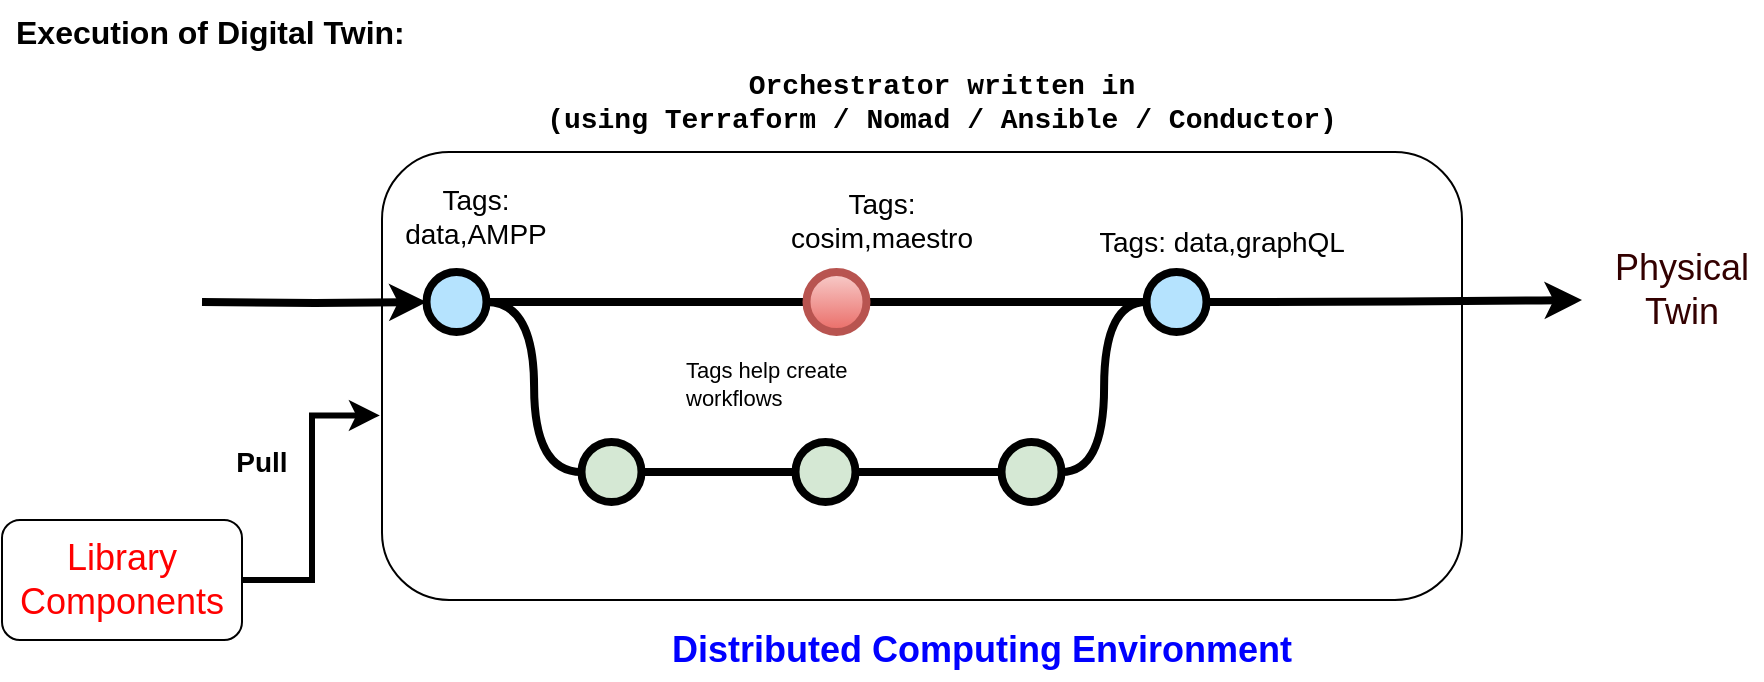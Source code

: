 <mxfile version="15.8.7" type="device" pages="3"><diagram id="yPxyJZ8AM_hMuL3Unpa9" name="execution Component"><mxGraphModel dx="772" dy="541" grid="1" gridSize="10" guides="1" tooltips="1" connect="1" arrows="1" fold="1" page="1" pageScale="1" pageWidth="1100" pageHeight="850" math="0" shadow="0"><root><mxCell id="0"/><mxCell id="1" parent="0"/><mxCell id="NrgsUC7-HBZUlWvRqjiX-2" value="" style="rounded=1;whiteSpace=wrap;html=1;" parent="1" vertex="1"><mxGeometry x="240" y="136" width="540" height="224" as="geometry"/></mxCell><mxCell id="uWUnNED6HEl2aK5fdaIb-8" value="" style="edgeStyle=orthogonalEdgeStyle;rounded=0;html=1;jettySize=auto;orthogonalLoop=1;plain-blue;endArrow=none;endFill=0;strokeWidth=4;strokeColor=#000000;entryX=0;entryY=0.5;entryDx=0;entryDy=0;entryPerimeter=0;" parent="1" source="uWUnNED6HEl2aK5fdaIb-10" target="9hBKPDzoitwpIBdzFDQ7-16" edge="1"><mxGeometry x="292.25" y="211" as="geometry"><mxPoint x="442.25" y="211" as="targetPoint"/></mxGeometry></mxCell><mxCell id="uWUnNED6HEl2aK5fdaIb-9" style="edgeStyle=orthogonalEdgeStyle;curved=1;rounded=0;html=1;exitX=1;exitY=0.5;exitPerimeter=0;entryX=0;entryY=0.5;entryPerimeter=0;endArrow=none;endFill=0;jettySize=auto;orthogonalLoop=1;strokeWidth=4;fontSize=15;" parent="1" source="uWUnNED6HEl2aK5fdaIb-10" target="uWUnNED6HEl2aK5fdaIb-15" edge="1"><mxGeometry relative="1" as="geometry"/></mxCell><mxCell id="uWUnNED6HEl2aK5fdaIb-10" value="" style="verticalLabelPosition=bottom;verticalAlign=top;html=1;strokeWidth=4;shape=mxgraph.flowchart.on-page_reference;plain-blue;gradientColor=none;fillColor=#B5E3Fe;strokeColor=#000000;" parent="1" vertex="1"><mxGeometry x="262.25" y="196" width="30" height="30" as="geometry"/></mxCell><mxCell id="uWUnNED6HEl2aK5fdaIb-80" value="" style="edgeStyle=orthogonalEdgeStyle;curved=1;rounded=0;orthogonalLoop=1;jettySize=auto;html=1;endArrow=classic;endFill=1;strokeWidth=4;" parent="1" source="uWUnNED6HEl2aK5fdaIb-11" edge="1"><mxGeometry relative="1" as="geometry"><mxPoint x="840" y="210" as="targetPoint"/></mxGeometry></mxCell><mxCell id="uWUnNED6HEl2aK5fdaIb-11" value="" style="verticalLabelPosition=bottom;verticalAlign=top;html=1;strokeWidth=4;shape=mxgraph.flowchart.on-page_reference;plain-blue;gradientColor=none;strokeColor=#000000;fillColor=#B5E3FE;" parent="1" vertex="1"><mxGeometry x="622.25" y="196" width="30" height="30" as="geometry"/></mxCell><mxCell id="uWUnNED6HEl2aK5fdaIb-12" value="" style="edgeStyle=orthogonalEdgeStyle;rounded=0;html=1;jettySize=auto;orthogonalLoop=1;strokeWidth=4;endArrow=classic;endFill=1;" parent="1" target="uWUnNED6HEl2aK5fdaIb-10" edge="1"><mxGeometry x="192.25" y="211" as="geometry"><mxPoint x="150" y="211" as="sourcePoint"/></mxGeometry></mxCell><mxCell id="uWUnNED6HEl2aK5fdaIb-13" value="Orchestrator written in&lt;br&gt;(using Terraform / Nomad / Ansible / Conductor)" style="text;html=1;strokeColor=none;fillColor=none;align=center;verticalAlign=middle;whiteSpace=wrap;overflow=hidden;fontSize=14;fontStyle=1;fontFamily=Courier New;" parent="1" vertex="1"><mxGeometry x="320" y="90" width="400" height="42" as="geometry"/></mxCell><mxCell id="uWUnNED6HEl2aK5fdaIb-14" style="edgeStyle=orthogonalEdgeStyle;curved=1;rounded=0;html=1;exitX=1;exitY=0.5;exitPerimeter=0;endArrow=none;endFill=0;jettySize=auto;orthogonalLoop=1;strokeWidth=4;fontSize=15;" parent="1" source="uWUnNED6HEl2aK5fdaIb-15" target="uWUnNED6HEl2aK5fdaIb-17" edge="1"><mxGeometry relative="1" as="geometry"/></mxCell><mxCell id="uWUnNED6HEl2aK5fdaIb-15" value="" style="verticalLabelPosition=bottom;verticalAlign=top;html=1;strokeWidth=4;shape=mxgraph.flowchart.on-page_reference;plain-purple;gradientColor=none;strokeColor=#000000;fillColor=#D5E8D4;" parent="1" vertex="1"><mxGeometry x="339.75" y="281" width="30" height="30" as="geometry"/></mxCell><mxCell id="uWUnNED6HEl2aK5fdaIb-16" style="edgeStyle=orthogonalEdgeStyle;curved=1;rounded=0;html=1;exitX=1;exitY=0.5;exitPerimeter=0;entryX=0;entryY=0.5;entryPerimeter=0;endArrow=none;endFill=0;jettySize=auto;orthogonalLoop=1;strokeWidth=4;fontSize=15;" parent="1" source="uWUnNED6HEl2aK5fdaIb-17" target="uWUnNED6HEl2aK5fdaIb-19" edge="1"><mxGeometry relative="1" as="geometry"/></mxCell><mxCell id="uWUnNED6HEl2aK5fdaIb-17" value="" style="verticalLabelPosition=bottom;verticalAlign=top;html=1;strokeWidth=4;shape=mxgraph.flowchart.on-page_reference;plain-purple;gradientColor=none;strokeColor=#000000;fillColor=#D5E8D4;" parent="1" vertex="1"><mxGeometry x="446.75" y="281" width="30" height="30" as="geometry"/></mxCell><mxCell id="uWUnNED6HEl2aK5fdaIb-18" style="edgeStyle=orthogonalEdgeStyle;curved=1;rounded=0;html=1;exitX=1;exitY=0.5;exitPerimeter=0;entryX=0;entryY=0.5;entryPerimeter=0;endArrow=none;endFill=0;jettySize=auto;orthogonalLoop=1;strokeWidth=4;fontSize=15;" parent="1" source="uWUnNED6HEl2aK5fdaIb-19" target="uWUnNED6HEl2aK5fdaIb-11" edge="1"><mxGeometry relative="1" as="geometry"/></mxCell><mxCell id="uWUnNED6HEl2aK5fdaIb-19" value="" style="verticalLabelPosition=bottom;verticalAlign=top;html=1;strokeWidth=4;shape=mxgraph.flowchart.on-page_reference;plain-purple;gradientColor=none;strokeColor=#000000;fillColor=#D5E8D4;" parent="1" vertex="1"><mxGeometry x="549.75" y="281" width="30" height="30" as="geometry"/></mxCell><mxCell id="uWUnNED6HEl2aK5fdaIb-101" value="Tags: data,graphQL" style="text;html=1;strokeColor=none;fillColor=none;align=center;verticalAlign=middle;whiteSpace=wrap;overflow=hidden;fontSize=14;" parent="1" vertex="1"><mxGeometry x="590.25" y="170" width="139.75" height="20" as="geometry"/></mxCell><mxCell id="uWUnNED6HEl2aK5fdaIb-103" value="Tags: data,AMPP" style="text;html=1;strokeColor=none;fillColor=none;align=center;verticalAlign=middle;whiteSpace=wrap;overflow=hidden;fontSize=14;" parent="1" vertex="1"><mxGeometry x="243" y="148" width="87.75" height="40" as="geometry"/></mxCell><mxCell id="fSnZ5vnYTslC5NarKmr_-8" value="&lt;span style=&quot;text-align: center ; font-size: 11px&quot;&gt;Tags help create workflows&lt;/span&gt;" style="text;html=1;strokeColor=none;fillColor=none;align=left;verticalAlign=middle;whiteSpace=wrap;overflow=hidden;fontSize=11;fontStyle=0;fontColor=#000000;" parent="1" vertex="1"><mxGeometry x="390" y="233" width="120" height="38" as="geometry"/></mxCell><UserObject label="Execution of Digital Twin:" id="9hBKPDzoitwpIBdzFDQ7-2"><mxCell style="text;whiteSpace=wrap;html=1;fontStyle=1;fontSize=16;" parent="1" vertex="1"><mxGeometry x="54.5" y="60" width="427.75" height="40" as="geometry"/></mxCell></UserObject><mxCell id="9hBKPDzoitwpIBdzFDQ7-21" value="" style="edgeStyle=orthogonalEdgeStyle;rounded=0;orthogonalLoop=1;jettySize=auto;html=1;fontSize=15;endArrow=none;endFill=0;strokeWidth=4;entryX=0;entryY=0.5;entryDx=0;entryDy=0;entryPerimeter=0;" parent="1" source="9hBKPDzoitwpIBdzFDQ7-16" target="uWUnNED6HEl2aK5fdaIb-11" edge="1"><mxGeometry relative="1" as="geometry"><mxPoint x="560.25" y="211" as="targetPoint"/></mxGeometry></mxCell><mxCell id="9hBKPDzoitwpIBdzFDQ7-16" value="" style="verticalLabelPosition=bottom;verticalAlign=top;html=1;strokeWidth=4;shape=mxgraph.flowchart.on-page_reference;plain-blue;gradientColor=#EA6B66;strokeColor=#B85450;fillColor=#F8CECC;" parent="1" vertex="1"><mxGeometry x="452.25" y="196" width="30" height="30" as="geometry"/></mxCell><mxCell id="9hBKPDzoitwpIBdzFDQ7-61" value="Tags: cosim,maestro" style="text;html=1;strokeColor=none;fillColor=none;align=center;verticalAlign=middle;whiteSpace=wrap;overflow=hidden;fontSize=14;" parent="1" vertex="1"><mxGeometry x="428.5" y="150" width="121.5" height="40" as="geometry"/></mxCell><mxCell id="NrgsUC7-HBZUlWvRqjiX-3" value="&lt;font style=&quot;font-size: 18px&quot; color=&quot;#0000ff&quot;&gt;&lt;b&gt;Distributed Computing Environment&lt;/b&gt;&lt;/font&gt;" style="text;html=1;strokeColor=none;fillColor=none;align=center;verticalAlign=middle;whiteSpace=wrap;rounded=0;" parent="1" vertex="1"><mxGeometry x="339.75" y="370" width="400" height="30" as="geometry"/></mxCell><mxCell id="NrgsUC7-HBZUlWvRqjiX-6" style="edgeStyle=orthogonalEdgeStyle;rounded=0;orthogonalLoop=1;jettySize=auto;html=1;entryX=-0.002;entryY=0.588;entryDx=0;entryDy=0;entryPerimeter=0;fontSize=18;fontColor=#FF0000;endArrow=classic;endFill=1;strokeWidth=3;" parent="1" source="NrgsUC7-HBZUlWvRqjiX-5" target="NrgsUC7-HBZUlWvRqjiX-2" edge="1"><mxGeometry relative="1" as="geometry"/></mxCell><mxCell id="NrgsUC7-HBZUlWvRqjiX-5" value="&lt;font color=&quot;#ff0000&quot;&gt;Library Components&lt;/font&gt;" style="rounded=1;whiteSpace=wrap;html=1;fontSize=18;fontColor=#0000FF;" parent="1" vertex="1"><mxGeometry x="50" y="320" width="120" height="60" as="geometry"/></mxCell><mxCell id="NrgsUC7-HBZUlWvRqjiX-7" value="&lt;b&gt;&lt;font style=&quot;font-size: 14px&quot;&gt;Pull&lt;/font&gt;&lt;/b&gt;" style="text;html=1;strokeColor=none;fillColor=none;align=center;verticalAlign=middle;whiteSpace=wrap;overflow=hidden;fontSize=14;" parent="1" vertex="1"><mxGeometry x="160" y="271" width="40" height="40" as="geometry"/></mxCell><mxCell id="NrgsUC7-HBZUlWvRqjiX-8" value="&lt;font color=&quot;#330000&quot; style=&quot;font-size: 18px&quot;&gt;Physical Twin&lt;/font&gt;" style="text;html=1;strokeColor=none;fillColor=none;align=center;verticalAlign=middle;whiteSpace=wrap;rounded=0;fontSize=14;fontColor=#FF0000;" parent="1" vertex="1"><mxGeometry x="850" y="190" width="80" height="30" as="geometry"/></mxCell></root></mxGraphModel></diagram><diagram id="JW2ZAgHpCcm-6gRiAgoh" name="architecture"><mxGraphModel dx="772" dy="541" grid="1" gridSize="10" guides="1" tooltips="1" connect="1" arrows="1" fold="1" page="1" pageScale="1" pageWidth="1100" pageHeight="850" math="0" shadow="0"><root><mxCell id="fnksjYB8LZEAl9HAS5iv-0"/><mxCell id="fnksjYB8LZEAl9HAS5iv-1" parent="fnksjYB8LZEAl9HAS5iv-0"/><mxCell id="qzoGhrp3OXSQq3Hzglfl-2" value="" style="ellipse;shape=cloud;whiteSpace=wrap;html=1;fontSize=18;fillColor=#fff2cc;strokeColor=#d6b656;opacity=60;" parent="fnksjYB8LZEAl9HAS5iv-1" vertex="1"><mxGeometry x="130" y="216.3" width="760" height="132.77" as="geometry"/></mxCell><mxCell id="fnksjYB8LZEAl9HAS5iv-10" value="" style="rounded=1;whiteSpace=wrap;html=1;dashed=1;" parent="fnksjYB8LZEAl9HAS5iv-1" vertex="1"><mxGeometry x="770" y="600" width="130" height="70" as="geometry"/></mxCell><mxCell id="fnksjYB8LZEAl9HAS5iv-2" value="Gateway&lt;br&gt;(Traefik)" style="rounded=1;whiteSpace=wrap;html=1;" parent="fnksjYB8LZEAl9HAS5iv-1" vertex="1"><mxGeometry x="360" y="400" width="100" height="50" as="geometry"/></mxCell><mxCell id="fnksjYB8LZEAl9HAS5iv-4" value="" style="rounded=1;whiteSpace=wrap;html=1;dashed=1;" parent="fnksjYB8LZEAl9HAS5iv-1" vertex="1"><mxGeometry x="690" y="360" width="210" height="180" as="geometry"/></mxCell><mxCell id="fnksjYB8LZEAl9HAS5iv-16" style="edgeStyle=orthogonalEdgeStyle;rounded=0;orthogonalLoop=1;jettySize=auto;html=1;endArrow=classic;endFill=1;" parent="fnksjYB8LZEAl9HAS5iv-1" source="fnksjYB8LZEAl9HAS5iv-5" target="fnksjYB8LZEAl9HAS5iv-13" edge="1"><mxGeometry relative="1" as="geometry"/></mxCell><mxCell id="fnksjYB8LZEAl9HAS5iv-5" value="Time Series (InfluxDB)" style="shape=cylinder3;whiteSpace=wrap;html=1;boundedLbl=1;backgroundOutline=1;size=15;" parent="fnksjYB8LZEAl9HAS5iv-1" vertex="1"><mxGeometry x="810" y="450" width="60" height="80" as="geometry"/></mxCell><mxCell id="fnksjYB8LZEAl9HAS5iv-11" value="&lt;div&gt;&lt;span&gt;&lt;font face=&quot;helvetica&quot;&gt;Data&lt;/font&gt;&lt;/span&gt;&lt;/div&gt;" style="text;whiteSpace=wrap;html=1;align=center;" parent="fnksjYB8LZEAl9HAS5iv-1" vertex="1"><mxGeometry x="900" y="425" width="70" height="30" as="geometry"/></mxCell><mxCell id="fnksjYB8LZEAl9HAS5iv-12" value="&lt;div&gt;&lt;span&gt;&lt;font face=&quot;helvetica&quot;&gt;Visualization&lt;/font&gt;&lt;/span&gt;&lt;/div&gt;" style="text;whiteSpace=wrap;html=1;align=center;" parent="fnksjYB8LZEAl9HAS5iv-1" vertex="1"><mxGeometry x="920" y="610" width="70" height="30" as="geometry"/></mxCell><mxCell id="fnksjYB8LZEAl9HAS5iv-13" value="Dashboards (Grafana)" style="rounded=0;whiteSpace=wrap;html=1;" parent="fnksjYB8LZEAl9HAS5iv-1" vertex="1"><mxGeometry x="805.5" y="620" width="69" height="40" as="geometry"/></mxCell><mxCell id="fnksjYB8LZEAl9HAS5iv-22" style="edgeStyle=orthogonalEdgeStyle;rounded=0;orthogonalLoop=1;jettySize=auto;html=1;exitX=1;exitY=0.5;exitDx=0;exitDy=0;entryX=0;entryY=0.5;entryDx=0;entryDy=0;entryPerimeter=0;endArrow=none;endFill=0;" parent="fnksjYB8LZEAl9HAS5iv-1" source="fnksjYB8LZEAl9HAS5iv-14" target="fnksjYB8LZEAl9HAS5iv-5" edge="1"><mxGeometry relative="1" as="geometry"/></mxCell><mxCell id="fnksjYB8LZEAl9HAS5iv-14" value="Data Comm Gateway&lt;br&gt;(Telegraf)" style="rounded=0;whiteSpace=wrap;html=1;" parent="fnksjYB8LZEAl9HAS5iv-1" vertex="1"><mxGeometry x="710" y="460" width="70" height="60" as="geometry"/></mxCell><mxCell id="fnksjYB8LZEAl9HAS5iv-19" value="" style="endArrow=none;html=1;rounded=0;entryX=0;entryY=0.5;entryDx=0;entryDy=0;" parent="fnksjYB8LZEAl9HAS5iv-1" target="fnksjYB8LZEAl9HAS5iv-13" edge="1"><mxGeometry width="50" height="50" relative="1" as="geometry"><mxPoint x="460" y="450" as="sourcePoint"/><mxPoint x="770" y="450" as="targetPoint"/></mxGeometry></mxCell><mxCell id="fnksjYB8LZEAl9HAS5iv-20" value="" style="endArrow=none;html=1;rounded=0;" parent="fnksjYB8LZEAl9HAS5iv-1" target="fnksjYB8LZEAl9HAS5iv-14" edge="1"><mxGeometry width="50" height="50" relative="1" as="geometry"><mxPoint x="460" y="440" as="sourcePoint"/><mxPoint x="805.5" y="630" as="targetPoint"/></mxGeometry></mxCell><mxCell id="fnksjYB8LZEAl9HAS5iv-23" value="&lt;div&gt;&lt;span&gt;&lt;font face=&quot;helvetica&quot;&gt;vis.&amp;lt;domain&amp;gt;&lt;/font&gt;&lt;/span&gt;&lt;/div&gt;" style="text;whiteSpace=wrap;html=1;align=center;rotation=0;" parent="fnksjYB8LZEAl9HAS5iv-1" vertex="1"><mxGeometry x="559.33" y="536.5" width="80" height="30" as="geometry"/></mxCell><mxCell id="fnksjYB8LZEAl9HAS5iv-24" value="&lt;div&gt;&lt;span&gt;&lt;font face=&quot;helvetica&quot;&gt;data.&amp;lt;domain&amp;gt;&lt;/font&gt;&lt;/span&gt;&lt;/div&gt;" style="text;whiteSpace=wrap;html=1;align=center;rotation=10;" parent="fnksjYB8LZEAl9HAS5iv-1" vertex="1"><mxGeometry x="590" y="441" width="85" height="30" as="geometry"/></mxCell><mxCell id="fnksjYB8LZEAl9HAS5iv-26" value="Graph (Dgraph)" style="shape=cylinder3;whiteSpace=wrap;html=1;boundedLbl=1;backgroundOutline=1;size=15;" parent="fnksjYB8LZEAl9HAS5iv-1" vertex="1"><mxGeometry x="750" y="370" width="60" height="80" as="geometry"/></mxCell><mxCell id="fnksjYB8LZEAl9HAS5iv-43" value="" style="group" parent="fnksjYB8LZEAl9HAS5iv-1" vertex="1" connectable="0"><mxGeometry x="460" y="130" width="150" height="66" as="geometry"/></mxCell><mxCell id="fnksjYB8LZEAl9HAS5iv-3" value="" style="rounded=1;whiteSpace=wrap;html=1;" parent="fnksjYB8LZEAl9HAS5iv-43" vertex="1"><mxGeometry y="30" width="110" height="28.93" as="geometry"/></mxCell><mxCell id="fnksjYB8LZEAl9HAS5iv-41" value="&lt;span style=&quot;color: rgb(0, 0, 0); font-family: helvetica; font-size: 12px; font-style: normal; font-weight: 400; letter-spacing: normal; text-align: center; text-indent: 0px; text-transform: none; word-spacing: 0px; background-color: rgb(248, 249, 250); display: inline; float: none;&quot;&gt;Security (RBAC)&lt;/span&gt;" style="text;whiteSpace=wrap;html=1;" parent="fnksjYB8LZEAl9HAS5iv-43" vertex="1"><mxGeometry x="8.5" y="30" width="110" height="35.357" as="geometry"/></mxCell><mxCell id="XcfuFC3MEcTws3B5Xx70-11" value="" style="endArrow=none;html=1;rounded=0;" parent="fnksjYB8LZEAl9HAS5iv-43" target="fnksjYB8LZEAl9HAS5iv-26" edge="1"><mxGeometry width="50" height="50" relative="1" as="geometry"><mxPoint x="60" y="58.93" as="sourcePoint"/><mxPoint x="310" y="102.79" as="targetPoint"/></mxGeometry></mxCell><mxCell id="XcfuFC3MEcTws3B5Xx70-16" value="&lt;div&gt;&lt;span&gt;&lt;font face=&quot;helvetica&quot;&gt;/files&lt;/font&gt;&lt;/span&gt;&lt;/div&gt;" style="text;whiteSpace=wrap;html=1;align=center;rotation=0;" parent="fnksjYB8LZEAl9HAS5iv-43" vertex="1"><mxGeometry x="108" y="-10" width="50" height="30" as="geometry"/></mxCell><mxCell id="fnksjYB8LZEAl9HAS5iv-33" value="" style="rounded=1;whiteSpace=wrap;html=1;" parent="fnksjYB8LZEAl9HAS5iv-1" vertex="1"><mxGeometry x="690" y="140" width="140" height="49" as="geometry"/></mxCell><mxCell id="fnksjYB8LZEAl9HAS5iv-40" value="&lt;div style=&quot;text-align: center&quot;&gt;&lt;span style=&quot;font-family: &amp;#34;helvetica&amp;#34;&quot;&gt;Execution Orchestrator&lt;/span&gt;&lt;/div&gt;&lt;span style=&quot;color: rgb(0 , 0 , 0) ; font-family: &amp;#34;helvetica&amp;#34; ; font-size: 12px ; font-style: normal ; font-weight: 400 ; letter-spacing: normal ; text-indent: 0px ; text-transform: none ; word-spacing: 0px ; background-color: rgb(248 , 249 , 250) ; display: inline ; float: none&quot;&gt;&lt;div style=&quot;text-align: center&quot;&gt;(Terraform, Nomad, Ansible)&lt;/div&gt;&lt;/span&gt;" style="text;whiteSpace=wrap;html=1;" parent="fnksjYB8LZEAl9HAS5iv-1" vertex="1"><mxGeometry x="690" y="139.5" width="140" height="30" as="geometry"/></mxCell><mxCell id="fnksjYB8LZEAl9HAS5iv-44" value="" style="group" parent="fnksjYB8LZEAl9HAS5iv-1" vertex="1" connectable="0"><mxGeometry x="580" y="160" width="320" height="72.77" as="geometry"/></mxCell><mxCell id="fnksjYB8LZEAl9HAS5iv-29" value="" style="rounded=1;whiteSpace=wrap;html=1;" parent="fnksjYB8LZEAl9HAS5iv-44" vertex="1"><mxGeometry width="60" height="30" as="geometry"/></mxCell><mxCell id="fnksjYB8LZEAl9HAS5iv-39" value="&lt;span style=&quot;color: rgb(0, 0, 0); font-family: helvetica; font-size: 12px; font-style: normal; font-weight: 400; letter-spacing: normal; text-align: center; text-indent: 0px; text-transform: none; word-spacing: 0px; background-color: rgb(248, 249, 250); display: inline; float: none;&quot;&gt;Library&lt;/span&gt;" style="text;whiteSpace=wrap;html=1;" parent="fnksjYB8LZEAl9HAS5iv-44" vertex="1"><mxGeometry x="10.0" y="3.67" width="60" height="16.667" as="geometry"/></mxCell><mxCell id="XcfuFC3MEcTws3B5Xx70-0" value="React App, codemirror, commander and Static Assets&lt;br&gt;(serve utility)" style="rounded=0;whiteSpace=wrap;html=1;" parent="fnksjYB8LZEAl9HAS5iv-1" vertex="1"><mxGeometry x="487.5" y="620" width="190" height="50" as="geometry"/></mxCell><mxCell id="XcfuFC3MEcTws3B5Xx70-1" value="" style="endArrow=none;html=1;rounded=0;entryX=0.5;entryY=0;entryDx=0;entryDy=0;" parent="fnksjYB8LZEAl9HAS5iv-1" target="XcfuFC3MEcTws3B5Xx70-0" edge="1"><mxGeometry width="50" height="50" relative="1" as="geometry"><mxPoint x="437" y="450" as="sourcePoint"/><mxPoint x="782.5" y="640" as="targetPoint"/></mxGeometry></mxCell><mxCell id="XcfuFC3MEcTws3B5Xx70-2" value="&lt;div&gt;&lt;span&gt;&lt;font face=&quot;helvetica&quot;&gt;&amp;lt;domain&amp;gt;&lt;/font&gt;&lt;/span&gt;&lt;/div&gt;" style="text;whiteSpace=wrap;html=1;align=center;rotation=0;" parent="fnksjYB8LZEAl9HAS5iv-1" vertex="1"><mxGeometry x="430" y="540" width="80" height="30" as="geometry"/></mxCell><mxCell id="XcfuFC3MEcTws3B5Xx70-3" value="" style="endArrow=none;html=1;rounded=0;" parent="fnksjYB8LZEAl9HAS5iv-1" edge="1"><mxGeometry width="50" height="50" relative="1" as="geometry"><mxPoint x="460" y="403.07" as="sourcePoint"/><mxPoint x="510" y="190" as="targetPoint"/></mxGeometry></mxCell><mxCell id="XcfuFC3MEcTws3B5Xx70-4" value="&lt;div&gt;&lt;span&gt;&lt;font face=&quot;helvetica&quot;&gt;auth.&amp;lt;domain&amp;gt;&lt;/font&gt;&lt;/span&gt;&lt;/div&gt;" style="text;whiteSpace=wrap;html=1;align=center;rotation=-70;" parent="fnksjYB8LZEAl9HAS5iv-1" vertex="1"><mxGeometry x="440" y="221.873" width="85" height="35.357" as="geometry"/></mxCell><mxCell id="XcfuFC3MEcTws3B5Xx70-5" value="" style="endArrow=none;html=1;rounded=0;exitX=1;exitY=0.25;exitDx=0;exitDy=0;entryX=0.5;entryY=1;entryDx=0;entryDy=0;" parent="fnksjYB8LZEAl9HAS5iv-1" source="fnksjYB8LZEAl9HAS5iv-2" target="fnksjYB8LZEAl9HAS5iv-29" edge="1"><mxGeometry width="50" height="50" relative="1" as="geometry"><mxPoint x="470" y="413.07" as="sourcePoint"/><mxPoint x="627.5" y="190.0" as="targetPoint"/></mxGeometry></mxCell><mxCell id="XcfuFC3MEcTws3B5Xx70-6" value="&lt;div&gt;&lt;span&gt;&lt;font face=&quot;helvetica&quot;&gt;lib.&amp;lt;domain&amp;gt;&lt;/font&gt;&lt;/span&gt;&lt;/div&gt;" style="text;whiteSpace=wrap;html=1;align=center;rotation=-60;" parent="fnksjYB8LZEAl9HAS5iv-1" vertex="1"><mxGeometry x="498.5" y="265.003" width="85" height="35.357" as="geometry"/></mxCell><mxCell id="XcfuFC3MEcTws3B5Xx70-7" value="" style="endArrow=none;html=1;rounded=0;exitX=1;exitY=0.5;exitDx=0;exitDy=0;entryX=0.618;entryY=0.767;entryDx=0;entryDy=0;entryPerimeter=0;" parent="fnksjYB8LZEAl9HAS5iv-1" source="fnksjYB8LZEAl9HAS5iv-2" edge="1"><mxGeometry width="50" height="50" relative="1" as="geometry"><mxPoint x="470" y="422.5" as="sourcePoint"/><mxPoint x="750.03" y="190.01" as="targetPoint"/></mxGeometry></mxCell><mxCell id="XcfuFC3MEcTws3B5Xx70-9" value="&lt;div&gt;&lt;span&gt;&lt;font face=&quot;helvetica&quot;&gt;dt.&amp;lt;domain&amp;gt;&lt;/font&gt;&lt;/span&gt;&lt;/div&gt;" style="text;whiteSpace=wrap;html=1;align=center;rotation=-45;" parent="fnksjYB8LZEAl9HAS5iv-1" vertex="1"><mxGeometry x="540" y="300.363" width="85" height="35.357" as="geometry"/></mxCell><mxCell id="XcfuFC3MEcTws3B5Xx70-12" value="" style="endArrow=none;html=1;rounded=0;entryX=0.145;entryY=0;entryDx=0;entryDy=4.35;entryPerimeter=0;" parent="fnksjYB8LZEAl9HAS5iv-1" target="fnksjYB8LZEAl9HAS5iv-26" edge="1"><mxGeometry width="50" height="50" relative="1" as="geometry"><mxPoint x="620" y="190" as="sourcePoint"/><mxPoint x="760" y="394.492" as="targetPoint"/></mxGeometry></mxCell><mxCell id="XcfuFC3MEcTws3B5Xx70-13" value="" style="endArrow=none;html=1;rounded=0;entryX=0.5;entryY=0;entryDx=0;entryDy=0;entryPerimeter=0;exitX=0.5;exitY=1;exitDx=0;exitDy=0;" parent="fnksjYB8LZEAl9HAS5iv-1" source="fnksjYB8LZEAl9HAS5iv-33" target="fnksjYB8LZEAl9HAS5iv-26" edge="1"><mxGeometry width="50" height="50" relative="1" as="geometry"><mxPoint x="630" y="200" as="sourcePoint"/><mxPoint x="768.7" y="384.35" as="targetPoint"/></mxGeometry></mxCell><mxCell id="XcfuFC3MEcTws3B5Xx70-14" value="Virtual File System" style="rounded=1;whiteSpace=wrap;html=1;" parent="fnksjYB8LZEAl9HAS5iv-1" vertex="1"><mxGeometry x="560" y="80" width="91.5" height="30" as="geometry"/></mxCell><mxCell id="XcfuFC3MEcTws3B5Xx70-15" value="" style="endArrow=none;html=1;rounded=0;exitX=0.5;exitY=0;exitDx=0;exitDy=0;" parent="fnksjYB8LZEAl9HAS5iv-1" source="fnksjYB8LZEAl9HAS5iv-29" edge="1"><mxGeometry width="50" height="50" relative="1" as="geometry"><mxPoint x="560" y="317.07" as="sourcePoint"/><mxPoint x="610.674" y="110" as="targetPoint"/></mxGeometry></mxCell><mxCell id="XcfuFC3MEcTws3B5Xx70-18" value="" style="endArrow=none;html=1;rounded=0;exitX=0.214;exitY=0.82;exitDx=0;exitDy=0;exitPerimeter=0;" parent="fnksjYB8LZEAl9HAS5iv-1" source="XcfuFC3MEcTws3B5Xx70-19" target="fnksjYB8LZEAl9HAS5iv-4" edge="1"><mxGeometry width="50" height="50" relative="1" as="geometry"><mxPoint x="874.5" y="250" as="sourcePoint"/><mxPoint x="894.5" y="431" as="targetPoint"/></mxGeometry></mxCell><mxCell id="XcfuFC3MEcTws3B5Xx70-20" value="" style="endArrow=none;html=1;rounded=0;exitX=0.07;exitY=0.4;exitDx=0;exitDy=0;exitPerimeter=0;entryX=1;entryY=0.75;entryDx=0;entryDy=0;" parent="fnksjYB8LZEAl9HAS5iv-1" source="XcfuFC3MEcTws3B5Xx70-19" target="fnksjYB8LZEAl9HAS5iv-33" edge="1"><mxGeometry width="50" height="50" relative="1" as="geometry"><mxPoint x="884.24" y="264.8" as="sourcePoint"/><mxPoint x="841.535" y="370" as="targetPoint"/></mxGeometry></mxCell><mxCell id="XcfuFC3MEcTws3B5Xx70-28" style="edgeStyle=orthogonalEdgeStyle;rounded=0;orthogonalLoop=1;jettySize=auto;html=1;fontSize=18;" parent="fnksjYB8LZEAl9HAS5iv-1" source="XcfuFC3MEcTws3B5Xx70-22" target="fnksjYB8LZEAl9HAS5iv-2" edge="1"><mxGeometry relative="1" as="geometry"/></mxCell><mxCell id="XcfuFC3MEcTws3B5Xx70-22" value="&lt;font style=&quot;font-size: 18px&quot;&gt;&lt;b&gt;Clients&lt;/b&gt;&lt;/font&gt;" style="text;html=1;strokeColor=none;fillColor=none;align=center;verticalAlign=middle;whiteSpace=wrap;rounded=0;" parent="fnksjYB8LZEAl9HAS5iv-1" vertex="1"><mxGeometry x="190" y="411" width="60" height="30" as="geometry"/></mxCell><mxCell id="qzoGhrp3OXSQq3Hzglfl-0" value="" style="endArrow=classic;html=1;rounded=0;fontSize=18;entryX=0;entryY=0;entryDx=0;entryDy=0;exitX=1;exitY=1;exitDx=0;exitDy=0;" parent="fnksjYB8LZEAl9HAS5iv-1" source="XcfuFC3MEcTws3B5Xx70-14" target="fnksjYB8LZEAl9HAS5iv-40" edge="1"><mxGeometry width="50" height="50" relative="1" as="geometry"><mxPoint x="460" y="450" as="sourcePoint"/><mxPoint x="510" y="400" as="targetPoint"/></mxGeometry></mxCell><mxCell id="qzoGhrp3OXSQq3Hzglfl-1" value="" style="endArrow=none;html=1;rounded=0;fontSize=18;entryX=0;entryY=0.75;entryDx=0;entryDy=0;exitX=0.648;exitY=0;exitDx=0;exitDy=0;exitPerimeter=0;" parent="fnksjYB8LZEAl9HAS5iv-1" source="fnksjYB8LZEAl9HAS5iv-2" target="XcfuFC3MEcTws3B5Xx70-14" edge="1"><mxGeometry width="50" height="50" relative="1" as="geometry"><mxPoint x="430" y="390" as="sourcePoint"/><mxPoint x="510" y="360" as="targetPoint"/><Array as="points"><mxPoint x="425" y="103"/></Array></mxGeometry></mxCell><mxCell id="qzoGhrp3OXSQq3Hzglfl-4" value="" style="group" parent="fnksjYB8LZEAl9HAS5iv-1" vertex="1" connectable="0"><mxGeometry x="880" y="150" width="160" height="140" as="geometry"/></mxCell><mxCell id="XcfuFC3MEcTws3B5Xx70-19" value="" style="ellipse;shape=cloud;whiteSpace=wrap;html=1;opacity=30;strokeWidth=2;" parent="qzoGhrp3OXSQq3Hzglfl-4" vertex="1"><mxGeometry width="160" height="140" as="geometry"/></mxCell><mxCell id="fnksjYB8LZEAl9HAS5iv-37" value="" style="sketch=0;outlineConnect=0;fontColor=#232F3E;gradientColor=none;fillColor=#4D27AA;strokeColor=none;dashed=0;verticalLabelPosition=bottom;verticalAlign=top;align=center;html=1;fontSize=12;fontStyle=0;aspect=fixed;pointerEvents=1;shape=mxgraph.aws4.mesh;rotation=90;" parent="qzoGhrp3OXSQq3Hzglfl-4" vertex="1"><mxGeometry x="58.75" y="75.27" width="42.5" height="41.96" as="geometry"/></mxCell><mxCell id="XcfuFC3MEcTws3B5Xx70-21" value="&lt;div&gt;&lt;span&gt;&lt;font face=&quot;helvetica&quot;&gt;Execution Component&lt;/font&gt;&lt;/span&gt;&lt;/div&gt;" style="text;whiteSpace=wrap;html=1;align=center;rotation=0;" parent="qzoGhrp3OXSQq3Hzglfl-4" vertex="1"><mxGeometry x="40" y="34.913" width="85" height="35.357" as="geometry"/></mxCell><mxCell id="qzoGhrp3OXSQq3Hzglfl-5" value="&lt;font style=&quot;font-size: 12px&quot;&gt;graphQL API&lt;br&gt;(apollo-server and if needed apollo gateway)&lt;/font&gt;" style="text;html=1;strokeColor=none;fillColor=none;align=center;verticalAlign=middle;whiteSpace=wrap;rounded=0;fontSize=18;opacity=60;" parent="fnksjYB8LZEAl9HAS5iv-1" vertex="1"><mxGeometry x="237" y="270.36" width="160" height="30" as="geometry"/></mxCell><mxCell id="qzoGhrp3OXSQq3Hzglfl-6" value="&lt;div&gt;&lt;span&gt;&lt;font face=&quot;helvetica&quot;&gt;TCP proxy connection&lt;/font&gt;&lt;/span&gt;&lt;/div&gt;" style="text;whiteSpace=wrap;html=1;align=center;rotation=0;" parent="fnksjYB8LZEAl9HAS5iv-1" vertex="1"><mxGeometry x="498.5" y="411" width="80" height="30" as="geometry"/></mxCell><mxCell id="qzoGhrp3OXSQq3Hzglfl-7" value="&lt;div&gt;&lt;span&gt;&lt;font face=&quot;helvetica&quot;&gt;REST API&lt;/font&gt;&lt;/span&gt;&lt;/div&gt;" style="text;whiteSpace=wrap;html=1;align=center;rotation=0;" parent="fnksjYB8LZEAl9HAS5iv-1" vertex="1"><mxGeometry x="520" y="516" width="80" height="30" as="geometry"/></mxCell><mxCell id="qzoGhrp3OXSQq3Hzglfl-8" value="&lt;b&gt;&lt;font color=&quot;#cc0000&quot;&gt;All connections are protected by mTLS&lt;/font&gt;&lt;/b&gt;" style="text;html=1;strokeColor=none;fillColor=none;align=center;verticalAlign=middle;whiteSpace=wrap;rounded=0;fontSize=12;opacity=60;" parent="fnksjYB8LZEAl9HAS5iv-1" vertex="1"><mxGeometry x="450" y="720" width="250" height="30" as="geometry"/></mxCell></root></mxGraphModel></diagram><diagram name="demo-1" id="wDW0Gt09X-FMvPIoMRY7"><mxGraphModel dx="1544" dy="1082" grid="1" gridSize="10" guides="1" tooltips="1" connect="1" arrows="1" fold="1" page="1" pageScale="1" pageWidth="1100" pageHeight="850" math="0" shadow="0"><root><mxCell id="e56AFw0VkWzwzYLCXfUl-0"/><mxCell id="e56AFw0VkWzwzYLCXfUl-1" parent="e56AFw0VkWzwzYLCXfUl-0"/><mxCell id="e56AFw0VkWzwzYLCXfUl-3" value="" style="rounded=1;whiteSpace=wrap;html=1;dashed=1;" vertex="1" parent="e56AFw0VkWzwzYLCXfUl-1"><mxGeometry x="770" y="600" width="130" height="70" as="geometry"/></mxCell><mxCell id="e56AFw0VkWzwzYLCXfUl-4" value="Gateway&lt;br&gt;(Traefik)" style="rounded=1;whiteSpace=wrap;html=1;" vertex="1" parent="e56AFw0VkWzwzYLCXfUl-1"><mxGeometry x="360" y="400" width="100" height="50" as="geometry"/></mxCell><mxCell id="e56AFw0VkWzwzYLCXfUl-5" value="" style="rounded=1;whiteSpace=wrap;html=1;dashed=1;" vertex="1" parent="e56AFw0VkWzwzYLCXfUl-1"><mxGeometry x="690" y="420" width="210" height="120" as="geometry"/></mxCell><mxCell id="e56AFw0VkWzwzYLCXfUl-6" style="edgeStyle=orthogonalEdgeStyle;rounded=0;orthogonalLoop=1;jettySize=auto;html=1;endArrow=classic;endFill=1;" edge="1" parent="e56AFw0VkWzwzYLCXfUl-1" source="e56AFw0VkWzwzYLCXfUl-7" target="e56AFw0VkWzwzYLCXfUl-10"><mxGeometry relative="1" as="geometry"/></mxCell><mxCell id="e56AFw0VkWzwzYLCXfUl-7" value="Time Series (InfluxDB)" style="shape=cylinder3;whiteSpace=wrap;html=1;boundedLbl=1;backgroundOutline=1;size=15;" vertex="1" parent="e56AFw0VkWzwzYLCXfUl-1"><mxGeometry x="810" y="450" width="60" height="80" as="geometry"/></mxCell><mxCell id="e56AFw0VkWzwzYLCXfUl-8" value="&lt;div&gt;&lt;span&gt;&lt;font face=&quot;helvetica&quot;&gt;Data&lt;/font&gt;&lt;/span&gt;&lt;/div&gt;" style="text;whiteSpace=wrap;html=1;align=center;" vertex="1" parent="e56AFw0VkWzwzYLCXfUl-1"><mxGeometry x="900" y="465" width="70" height="30" as="geometry"/></mxCell><mxCell id="e56AFw0VkWzwzYLCXfUl-9" value="&lt;div&gt;&lt;span&gt;&lt;font face=&quot;helvetica&quot;&gt;Visualization&lt;/font&gt;&lt;/span&gt;&lt;/div&gt;" style="text;whiteSpace=wrap;html=1;align=center;" vertex="1" parent="e56AFw0VkWzwzYLCXfUl-1"><mxGeometry x="907" y="617" width="70" height="30" as="geometry"/></mxCell><mxCell id="e56AFw0VkWzwzYLCXfUl-10" value="Dashboards (Grafana)" style="rounded=0;whiteSpace=wrap;html=1;" vertex="1" parent="e56AFw0VkWzwzYLCXfUl-1"><mxGeometry x="805.5" y="620" width="69" height="40" as="geometry"/></mxCell><mxCell id="e56AFw0VkWzwzYLCXfUl-11" style="edgeStyle=orthogonalEdgeStyle;rounded=0;orthogonalLoop=1;jettySize=auto;html=1;exitX=1;exitY=0.5;exitDx=0;exitDy=0;entryX=0;entryY=0.5;entryDx=0;entryDy=0;entryPerimeter=0;endArrow=none;endFill=0;" edge="1" parent="e56AFw0VkWzwzYLCXfUl-1" source="e56AFw0VkWzwzYLCXfUl-12" target="e56AFw0VkWzwzYLCXfUl-7"><mxGeometry relative="1" as="geometry"/></mxCell><mxCell id="e56AFw0VkWzwzYLCXfUl-12" value="Data Comm Gateway&lt;br&gt;(Telegraf)" style="rounded=0;whiteSpace=wrap;html=1;" vertex="1" parent="e56AFw0VkWzwzYLCXfUl-1"><mxGeometry x="710" y="460" width="70" height="60" as="geometry"/></mxCell><mxCell id="e56AFw0VkWzwzYLCXfUl-13" value="" style="endArrow=none;html=1;rounded=0;entryX=0;entryY=0.5;entryDx=0;entryDy=0;" edge="1" parent="e56AFw0VkWzwzYLCXfUl-1" target="e56AFw0VkWzwzYLCXfUl-10"><mxGeometry width="50" height="50" relative="1" as="geometry"><mxPoint x="460" y="450" as="sourcePoint"/><mxPoint x="770" y="450" as="targetPoint"/></mxGeometry></mxCell><mxCell id="e56AFw0VkWzwzYLCXfUl-15" value="&lt;div&gt;&lt;span&gt;&lt;font face=&quot;helvetica&quot;&gt;vis.&amp;lt;domain&amp;gt;&lt;/font&gt;&lt;/span&gt;&lt;/div&gt;" style="text;whiteSpace=wrap;html=1;align=center;rotation=0;" vertex="1" parent="e56AFw0VkWzwzYLCXfUl-1"><mxGeometry x="559.33" y="536.5" width="80" height="30" as="geometry"/></mxCell><mxCell id="e56AFw0VkWzwzYLCXfUl-63" style="edgeStyle=orthogonalEdgeStyle;rounded=0;orthogonalLoop=1;jettySize=auto;html=1;exitX=0.75;exitY=1;exitDx=0;exitDy=0;" edge="1" parent="e56AFw0VkWzwzYLCXfUl-1" source="e56AFw0VkWzwzYLCXfUl-23" target="e56AFw0VkWzwzYLCXfUl-12"><mxGeometry relative="1" as="geometry"/></mxCell><mxCell id="e56AFw0VkWzwzYLCXfUl-23" value="" style="rounded=1;whiteSpace=wrap;html=1;" vertex="1" parent="e56AFw0VkWzwzYLCXfUl-1"><mxGeometry x="661" y="169.5" width="110" height="49" as="geometry"/></mxCell><mxCell id="e56AFw0VkWzwzYLCXfUl-24" value="&lt;font face=&quot;helvetica&quot;&gt;skeleton execution orchestrator&lt;/font&gt;" style="text;whiteSpace=wrap;html=1;" vertex="1" parent="e56AFw0VkWzwzYLCXfUl-1"><mxGeometry x="665.5" y="179" width="140" height="30" as="geometry"/></mxCell><mxCell id="e56AFw0VkWzwzYLCXfUl-28" value="React App, codemirror config editor, commander file transfer and Static Assets&lt;br&gt;(serve utility)" style="rounded=0;whiteSpace=wrap;html=1;" vertex="1" parent="e56AFw0VkWzwzYLCXfUl-1"><mxGeometry x="460" y="590" width="217.5" height="80" as="geometry"/></mxCell><mxCell id="e56AFw0VkWzwzYLCXfUl-29" value="" style="endArrow=none;html=1;rounded=0;entryX=0.5;entryY=0;entryDx=0;entryDy=0;" edge="1" parent="e56AFw0VkWzwzYLCXfUl-1" target="e56AFw0VkWzwzYLCXfUl-28"><mxGeometry width="50" height="50" relative="1" as="geometry"><mxPoint x="437" y="450" as="sourcePoint"/><mxPoint x="782.5" y="640" as="targetPoint"/></mxGeometry></mxCell><mxCell id="e56AFw0VkWzwzYLCXfUl-30" value="&lt;div&gt;&lt;span&gt;&lt;font face=&quot;helvetica&quot;&gt;&amp;lt;domain&amp;gt;&lt;/font&gt;&lt;/span&gt;&lt;/div&gt;" style="text;whiteSpace=wrap;html=1;align=center;rotation=0;" vertex="1" parent="e56AFw0VkWzwzYLCXfUl-1"><mxGeometry x="430" y="540" width="80" height="30" as="geometry"/></mxCell><mxCell id="e56AFw0VkWzwzYLCXfUl-35" value="" style="endArrow=none;html=1;rounded=0;exitX=1;exitY=0.5;exitDx=0;exitDy=0;entryX=0.5;entryY=1;entryDx=0;entryDy=0;" edge="1" parent="e56AFw0VkWzwzYLCXfUl-1" source="e56AFw0VkWzwzYLCXfUl-4" target="e56AFw0VkWzwzYLCXfUl-23"><mxGeometry width="50" height="50" relative="1" as="geometry"><mxPoint x="470" y="422.5" as="sourcePoint"/><mxPoint x="750.03" y="190.01" as="targetPoint"/></mxGeometry></mxCell><mxCell id="e56AFw0VkWzwzYLCXfUl-36" value="&lt;div&gt;&lt;span&gt;&lt;font face=&quot;helvetica&quot;&gt;dt.&amp;lt;domain&amp;gt;&lt;/font&gt;&lt;/span&gt;&lt;/div&gt;" style="text;whiteSpace=wrap;html=1;align=center;rotation=-45;" vertex="1" parent="e56AFw0VkWzwzYLCXfUl-1"><mxGeometry x="487.5" y="330.003" width="85" height="35.357" as="geometry"/></mxCell><mxCell id="e56AFw0VkWzwzYLCXfUl-39" value="Virtual File System" style="rounded=1;whiteSpace=wrap;html=1;" vertex="1" parent="e56AFw0VkWzwzYLCXfUl-1"><mxGeometry x="500" y="149.5" width="91.5" height="30" as="geometry"/></mxCell><mxCell id="e56AFw0VkWzwzYLCXfUl-43" style="edgeStyle=orthogonalEdgeStyle;rounded=0;orthogonalLoop=1;jettySize=auto;html=1;fontSize=18;" edge="1" parent="e56AFw0VkWzwzYLCXfUl-1" source="e56AFw0VkWzwzYLCXfUl-44" target="e56AFw0VkWzwzYLCXfUl-4"><mxGeometry relative="1" as="geometry"/></mxCell><mxCell id="e56AFw0VkWzwzYLCXfUl-44" value="&lt;font style=&quot;font-size: 18px&quot;&gt;&lt;b&gt;Clients&lt;/b&gt;&lt;/font&gt;" style="text;html=1;strokeColor=none;fillColor=none;align=center;verticalAlign=middle;whiteSpace=wrap;rounded=0;" vertex="1" parent="e56AFw0VkWzwzYLCXfUl-1"><mxGeometry x="190" y="411" width="60" height="30" as="geometry"/></mxCell><mxCell id="e56AFw0VkWzwzYLCXfUl-45" value="" style="endArrow=classic;html=1;rounded=0;fontSize=18;exitX=1;exitY=0.25;exitDx=0;exitDy=0;" edge="1" parent="e56AFw0VkWzwzYLCXfUl-1" source="e56AFw0VkWzwzYLCXfUl-39"><mxGeometry width="50" height="50" relative="1" as="geometry"><mxPoint x="460" y="450" as="sourcePoint"/><mxPoint x="660" y="170" as="targetPoint"/></mxGeometry></mxCell><mxCell id="e56AFw0VkWzwzYLCXfUl-46" value="" style="endArrow=none;html=1;rounded=0;fontSize=18;entryX=0;entryY=0.75;entryDx=0;entryDy=0;exitX=0.648;exitY=0;exitDx=0;exitDy=0;exitPerimeter=0;" edge="1" parent="e56AFw0VkWzwzYLCXfUl-1" source="e56AFw0VkWzwzYLCXfUl-4" target="e56AFw0VkWzwzYLCXfUl-39"><mxGeometry width="50" height="50" relative="1" as="geometry"><mxPoint x="430" y="390" as="sourcePoint"/><mxPoint x="510" y="360" as="targetPoint"/><Array as="points"/></mxGeometry></mxCell><mxCell id="e56AFw0VkWzwzYLCXfUl-51" value="&lt;font style=&quot;font-size: 12px&quot;&gt;graphQL API&lt;br&gt;(apollo-server)&lt;/font&gt;" style="text;html=1;strokeColor=none;fillColor=none;align=center;verticalAlign=middle;whiteSpace=wrap;rounded=0;fontSize=18;opacity=60;" vertex="1" parent="e56AFw0VkWzwzYLCXfUl-1"><mxGeometry x="534.33" y="240" width="130" height="30" as="geometry"/></mxCell><mxCell id="e56AFw0VkWzwzYLCXfUl-53" value="&lt;font face=&quot;helvetica&quot;&gt;iframe embed&lt;/font&gt;" style="text;whiteSpace=wrap;html=1;align=center;rotation=0;" vertex="1" parent="e56AFw0VkWzwzYLCXfUl-1"><mxGeometry x="530" y="465" width="80" height="30" as="geometry"/></mxCell><mxCell id="e56AFw0VkWzwzYLCXfUl-54" value="&lt;b&gt;&lt;font color=&quot;#cc0000&quot;&gt;All connections are protected by mTLS&lt;/font&gt;&lt;/b&gt;" style="text;html=1;strokeColor=none;fillColor=none;align=center;verticalAlign=middle;whiteSpace=wrap;rounded=0;fontSize=12;opacity=60;" vertex="1" parent="e56AFw0VkWzwzYLCXfUl-1"><mxGeometry x="450" y="700" width="250" height="30" as="geometry"/></mxCell><mxCell id="e56AFw0VkWzwzYLCXfUl-60" value="" style="group" vertex="1" connectable="0" parent="e56AFw0VkWzwzYLCXfUl-1"><mxGeometry x="860" y="260" width="149.5" height="49" as="geometry"/></mxCell><mxCell id="e56AFw0VkWzwzYLCXfUl-59" value="" style="rounded=1;whiteSpace=wrap;html=1;" vertex="1" parent="e56AFw0VkWzwzYLCXfUl-60"><mxGeometry width="140" height="49" as="geometry"/></mxCell><mxCell id="e56AFw0VkWzwzYLCXfUl-57" value="&lt;font face=&quot;helvetica&quot;&gt;co-sim example with Maestro&lt;/font&gt;" style="text;whiteSpace=wrap;html=1;" vertex="1" parent="e56AFw0VkWzwzYLCXfUl-60"><mxGeometry x="9.5" y="7.5" width="140" height="30" as="geometry"/></mxCell><mxCell id="e56AFw0VkWzwzYLCXfUl-61" value="" style="endArrow=classic;html=1;rounded=0;fontSize=18;entryX=0;entryY=0.25;entryDx=0;entryDy=0;exitX=0.75;exitY=1;exitDx=0;exitDy=0;" edge="1" parent="e56AFw0VkWzwzYLCXfUl-1" source="e56AFw0VkWzwzYLCXfUl-24" target="e56AFw0VkWzwzYLCXfUl-59"><mxGeometry width="50" height="50" relative="1" as="geometry"><mxPoint x="800.5" y="162" as="sourcePoint"/><mxPoint x="839" y="191.5" as="targetPoint"/></mxGeometry></mxCell><mxCell id="e56AFw0VkWzwzYLCXfUl-64" value="&lt;span style=&quot;font-size: 12px&quot;&gt;co-sim results csv upload&lt;/span&gt;" style="text;html=1;strokeColor=none;fillColor=none;align=center;verticalAlign=middle;whiteSpace=wrap;rounded=0;fontSize=18;opacity=60;" vertex="1" parent="e56AFw0VkWzwzYLCXfUl-1"><mxGeometry x="740" y="350" width="90" height="30" as="geometry"/></mxCell><mxCell id="e56AFw0VkWzwzYLCXfUl-70" value="&lt;font face=&quot;helvetica&quot;&gt;upload files&lt;/font&gt;" style="text;whiteSpace=wrap;html=1;align=center;rotation=0;" vertex="1" parent="e56AFw0VkWzwzYLCXfUl-1"><mxGeometry x="376" y="279" width="80" height="30" as="geometry"/></mxCell><mxCell id="e56AFw0VkWzwzYLCXfUl-71" value="&lt;font face=&quot;helvetica&quot;&gt;send co-sim config&lt;/font&gt;" style="text;whiteSpace=wrap;html=1;align=center;rotation=0;" vertex="1" parent="e56AFw0VkWzwzYLCXfUl-1"><mxGeometry x="540" y="360" width="80" height="30" as="geometry"/></mxCell></root></mxGraphModel></diagram></mxfile>